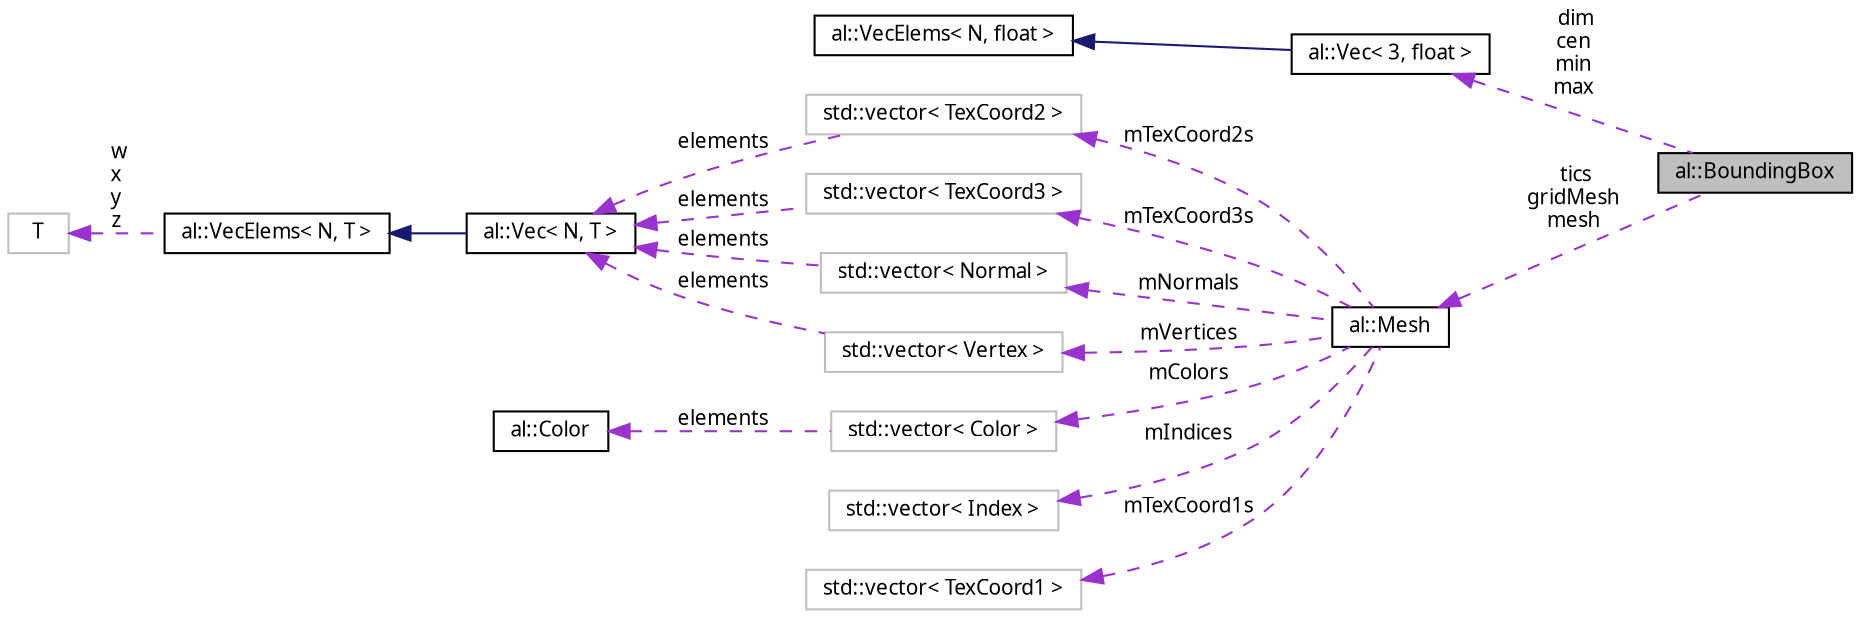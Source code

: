 digraph "al::BoundingBox"
{
 // LATEX_PDF_SIZE
  bgcolor="transparent";
  edge [fontname="FreeSans.ttf",fontsize="10",labelfontname="FreeSans.ttf",labelfontsize="10"];
  node [fontname="FreeSans.ttf",fontsize="10",shape=record];
  rankdir="LR";
  Node1 [label="al::BoundingBox",height=0.2,width=0.4,color="black", fillcolor="grey75", style="filled", fontcolor="black",tooltip=" "];
  Node2 -> Node1 [dir="back",color="darkorchid3",fontsize="10",style="dashed",label=" dim\ncen\nmin\nmax" ,fontname="FreeSans.ttf"];
  Node2 [label="al::Vec\< 3, float \>",height=0.2,width=0.4,color="black",URL="$classal_1_1_vec.html",tooltip=" "];
  Node3 -> Node2 [dir="back",color="midnightblue",fontsize="10",style="solid",fontname="FreeSans.ttf"];
  Node3 [label="al::VecElems\< N, float \>",height=0.2,width=0.4,color="black",URL="$structal_1_1_vec_elems.html",tooltip=" "];
  Node4 -> Node1 [dir="back",color="darkorchid3",fontsize="10",style="dashed",label=" tics\ngridMesh\nmesh" ,fontname="FreeSans.ttf"];
  Node4 [label="al::Mesh",height=0.2,width=0.4,color="black",URL="$classal_1_1_mesh.html",tooltip="Stores buffers related to rendering graphical objects."];
  Node5 -> Node4 [dir="back",color="darkorchid3",fontsize="10",style="dashed",label=" mTexCoord2s" ,fontname="FreeSans.ttf"];
  Node5 [label="std::vector\< TexCoord2 \>",height=0.2,width=0.4,color="grey75",tooltip=" "];
  Node6 -> Node5 [dir="back",color="darkorchid3",fontsize="10",style="dashed",label=" elements" ,fontname="FreeSans.ttf"];
  Node6 [label="al::Vec\< N, T \>",height=0.2,width=0.4,color="black",URL="$classal_1_1_vec.html",tooltip="Fixed-size n-vector."];
  Node7 -> Node6 [dir="back",color="midnightblue",fontsize="10",style="solid",fontname="FreeSans.ttf"];
  Node7 [label="al::VecElems\< N, T \>",height=0.2,width=0.4,color="black",URL="$structal_1_1_vec_elems.html",tooltip=" "];
  Node8 -> Node7 [dir="back",color="darkorchid3",fontsize="10",style="dashed",label=" w\nx\ny\nz" ,fontname="FreeSans.ttf"];
  Node8 [label="T",height=0.2,width=0.4,color="grey75",tooltip=" "];
  Node9 -> Node4 [dir="back",color="darkorchid3",fontsize="10",style="dashed",label=" mTexCoord3s" ,fontname="FreeSans.ttf"];
  Node9 [label="std::vector\< TexCoord3 \>",height=0.2,width=0.4,color="grey75",tooltip=" "];
  Node6 -> Node9 [dir="back",color="darkorchid3",fontsize="10",style="dashed",label=" elements" ,fontname="FreeSans.ttf"];
  Node10 -> Node4 [dir="back",color="darkorchid3",fontsize="10",style="dashed",label=" mNormals" ,fontname="FreeSans.ttf"];
  Node10 [label="std::vector\< Normal \>",height=0.2,width=0.4,color="grey75",tooltip=" "];
  Node6 -> Node10 [dir="back",color="darkorchid3",fontsize="10",style="dashed",label=" elements" ,fontname="FreeSans.ttf"];
  Node11 -> Node4 [dir="back",color="darkorchid3",fontsize="10",style="dashed",label=" mColors" ,fontname="FreeSans.ttf"];
  Node11 [label="std::vector\< Color \>",height=0.2,width=0.4,color="grey75",tooltip=" "];
  Node12 -> Node11 [dir="back",color="darkorchid3",fontsize="10",style="dashed",label=" elements" ,fontname="FreeSans.ttf"];
  Node12 [label="al::Color",height=0.2,width=0.4,color="black",URL="$structal_1_1_color.html",tooltip=" "];
  Node13 -> Node4 [dir="back",color="darkorchid3",fontsize="10",style="dashed",label=" mIndices" ,fontname="FreeSans.ttf"];
  Node13 [label="std::vector\< Index \>",height=0.2,width=0.4,color="grey75",tooltip=" "];
  Node14 -> Node4 [dir="back",color="darkorchid3",fontsize="10",style="dashed",label=" mTexCoord1s" ,fontname="FreeSans.ttf"];
  Node14 [label="std::vector\< TexCoord1 \>",height=0.2,width=0.4,color="grey75",tooltip=" "];
  Node15 -> Node4 [dir="back",color="darkorchid3",fontsize="10",style="dashed",label=" mVertices" ,fontname="FreeSans.ttf"];
  Node15 [label="std::vector\< Vertex \>",height=0.2,width=0.4,color="grey75",tooltip=" "];
  Node6 -> Node15 [dir="back",color="darkorchid3",fontsize="10",style="dashed",label=" elements" ,fontname="FreeSans.ttf"];
}
